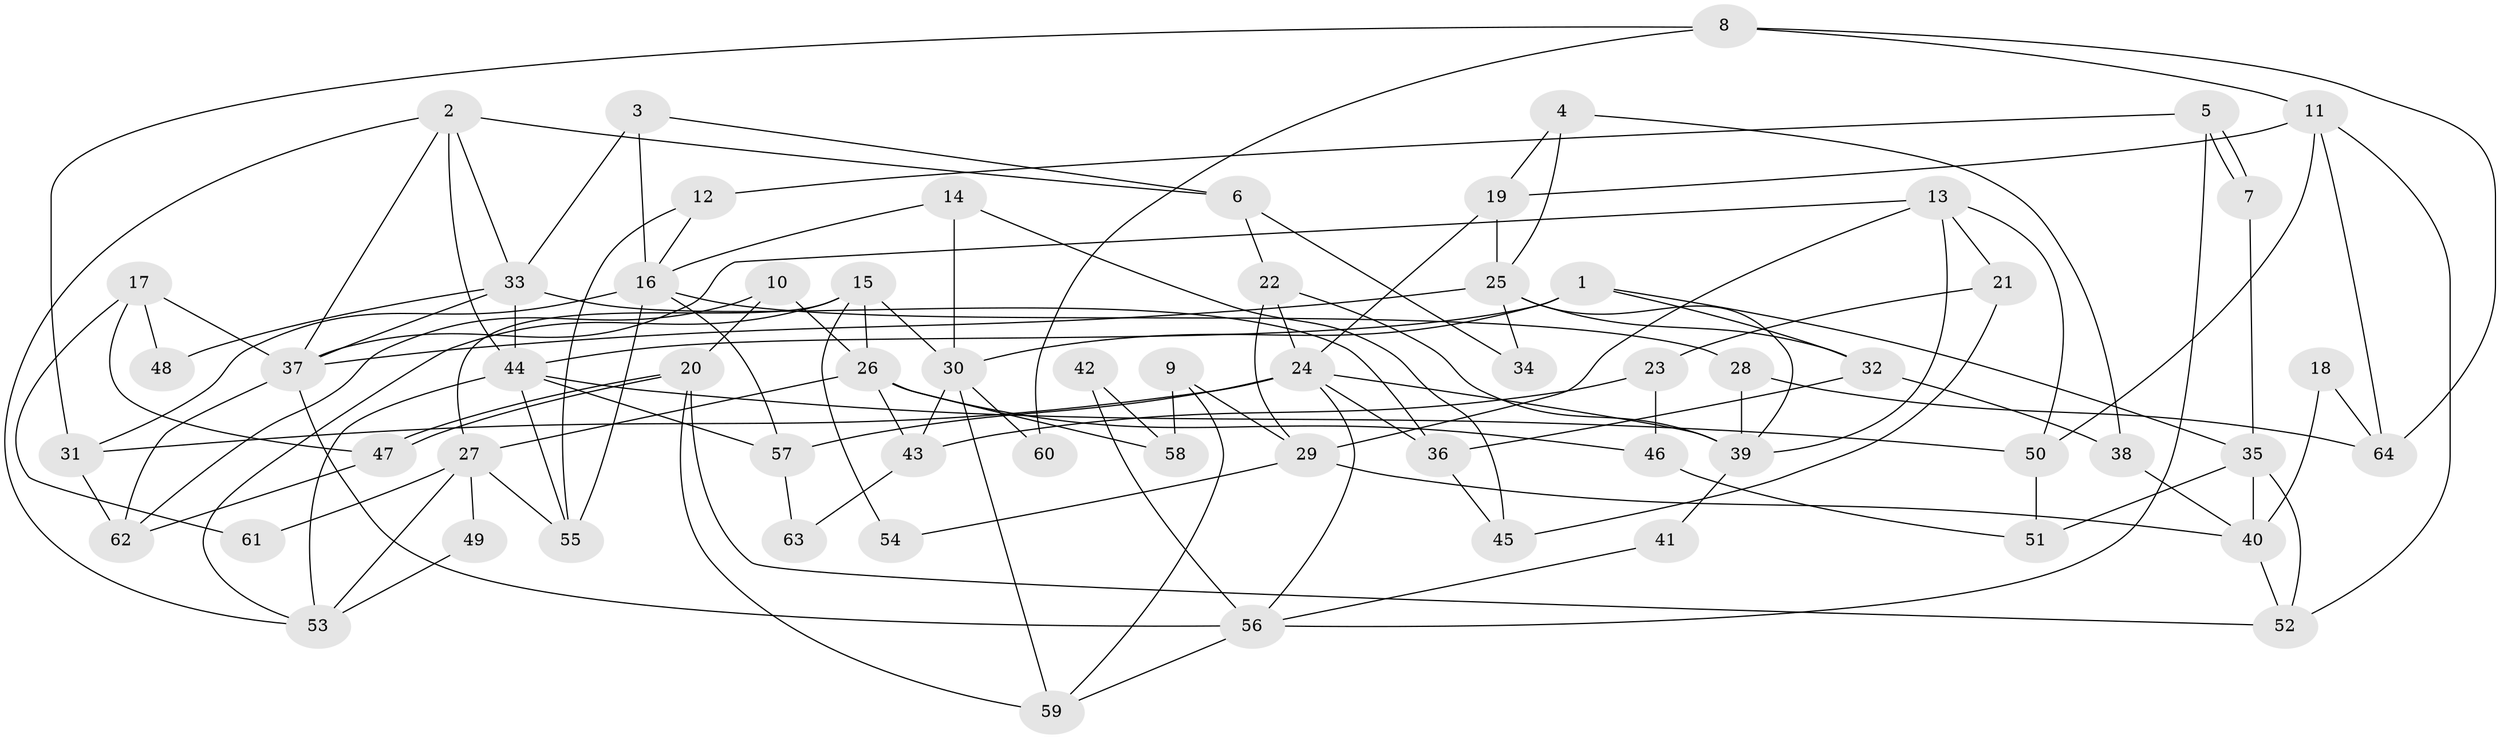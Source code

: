 // Generated by graph-tools (version 1.1) at 2025/01/03/09/25 03:01:59]
// undirected, 64 vertices, 128 edges
graph export_dot {
graph [start="1"]
  node [color=gray90,style=filled];
  1;
  2;
  3;
  4;
  5;
  6;
  7;
  8;
  9;
  10;
  11;
  12;
  13;
  14;
  15;
  16;
  17;
  18;
  19;
  20;
  21;
  22;
  23;
  24;
  25;
  26;
  27;
  28;
  29;
  30;
  31;
  32;
  33;
  34;
  35;
  36;
  37;
  38;
  39;
  40;
  41;
  42;
  43;
  44;
  45;
  46;
  47;
  48;
  49;
  50;
  51;
  52;
  53;
  54;
  55;
  56;
  57;
  58;
  59;
  60;
  61;
  62;
  63;
  64;
  1 -- 30;
  1 -- 44;
  1 -- 32;
  1 -- 35;
  2 -- 33;
  2 -- 44;
  2 -- 6;
  2 -- 37;
  2 -- 53;
  3 -- 16;
  3 -- 33;
  3 -- 6;
  4 -- 19;
  4 -- 25;
  4 -- 38;
  5 -- 56;
  5 -- 7;
  5 -- 7;
  5 -- 12;
  6 -- 22;
  6 -- 34;
  7 -- 35;
  8 -- 31;
  8 -- 64;
  8 -- 11;
  8 -- 60;
  9 -- 29;
  9 -- 59;
  9 -- 58;
  10 -- 20;
  10 -- 26;
  10 -- 62;
  11 -- 50;
  11 -- 19;
  11 -- 52;
  11 -- 64;
  12 -- 55;
  12 -- 16;
  13 -- 39;
  13 -- 37;
  13 -- 21;
  13 -- 29;
  13 -- 50;
  14 -- 16;
  14 -- 30;
  14 -- 45;
  15 -- 53;
  15 -- 26;
  15 -- 27;
  15 -- 30;
  15 -- 54;
  16 -- 31;
  16 -- 28;
  16 -- 55;
  16 -- 57;
  17 -- 47;
  17 -- 37;
  17 -- 48;
  17 -- 61;
  18 -- 64;
  18 -- 40;
  19 -- 25;
  19 -- 24;
  20 -- 47;
  20 -- 47;
  20 -- 52;
  20 -- 59;
  21 -- 45;
  21 -- 23;
  22 -- 29;
  22 -- 24;
  22 -- 39;
  23 -- 43;
  23 -- 46;
  24 -- 31;
  24 -- 36;
  24 -- 39;
  24 -- 56;
  24 -- 57;
  25 -- 39;
  25 -- 37;
  25 -- 32;
  25 -- 34;
  26 -- 27;
  26 -- 46;
  26 -- 43;
  26 -- 58;
  27 -- 53;
  27 -- 49;
  27 -- 55;
  27 -- 61;
  28 -- 39;
  28 -- 64;
  29 -- 40;
  29 -- 54;
  30 -- 59;
  30 -- 43;
  30 -- 60;
  31 -- 62;
  32 -- 36;
  32 -- 38;
  33 -- 36;
  33 -- 44;
  33 -- 37;
  33 -- 48;
  35 -- 52;
  35 -- 40;
  35 -- 51;
  36 -- 45;
  37 -- 56;
  37 -- 62;
  38 -- 40;
  39 -- 41;
  40 -- 52;
  41 -- 56;
  42 -- 56;
  42 -- 58;
  43 -- 63;
  44 -- 55;
  44 -- 57;
  44 -- 50;
  44 -- 53;
  46 -- 51;
  47 -- 62;
  49 -- 53;
  50 -- 51;
  56 -- 59;
  57 -- 63;
}
